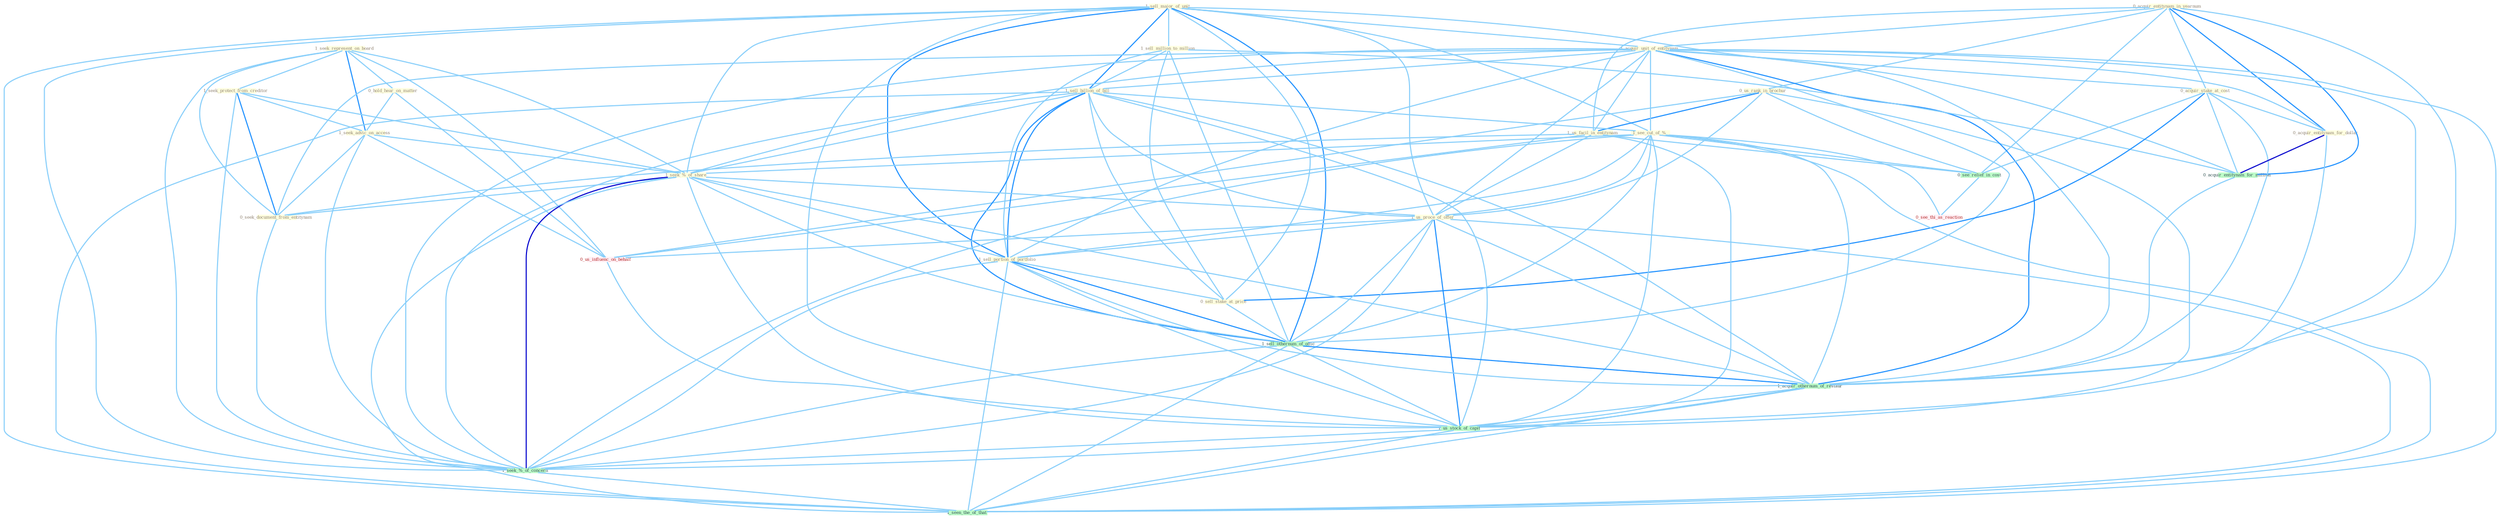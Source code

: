 Graph G{ 
    node
    [shape=polygon,style=filled,width=.5,height=.06,color="#BDFCC9",fixedsize=true,fontsize=4,
    fontcolor="#2f4f4f"];
    {node
    [color="#ffffe0", fontcolor="#8b7d6b"] "1_seek_represent_on_board " "0_acquir_entitynam_in_yearnum " "1_seek_protect_from_creditor " "1_sell_major_of_unit " "0_us_rank_in_brochur " "1_acquir_unit_of_entitynam " "0_hold_hear_on_matter " "1_sell_million_to_million " "1_sell_billion_of_bill " "0_acquir_stake_at_cost " "1_see_cut_of_% " "1_seek_advic_on_access " "1_seek_%_of_share " "0_acquir_entitynam_for_dollar " "1_us_facil_in_entitynam " "1_us_proce_of_offer " "1_sell_portion_of_portfolio " "0_seek_document_from_entitynam " "0_sell_stake_at_price "}
{node [color="#fff0f5", fontcolor="#b22222"] "0_us_influenc_on_behalf " "0_see_thi_as_reaction "}
edge [color="#B0E2FF"];

	"1_seek_represent_on_board " -- "1_seek_protect_from_creditor " [w="1", color="#87cefa" ];
	"1_seek_represent_on_board " -- "0_hold_hear_on_matter " [w="1", color="#87cefa" ];
	"1_seek_represent_on_board " -- "1_seek_advic_on_access " [w="2", color="#1e90ff" , len=0.8];
	"1_seek_represent_on_board " -- "1_seek_%_of_share " [w="1", color="#87cefa" ];
	"1_seek_represent_on_board " -- "0_seek_document_from_entitynam " [w="1", color="#87cefa" ];
	"1_seek_represent_on_board " -- "0_us_influenc_on_behalf " [w="1", color="#87cefa" ];
	"1_seek_represent_on_board " -- "1_seek_%_of_concern " [w="1", color="#87cefa" ];
	"0_acquir_entitynam_in_yearnum " -- "0_us_rank_in_brochur " [w="1", color="#87cefa" ];
	"0_acquir_entitynam_in_yearnum " -- "1_acquir_unit_of_entitynam " [w="1", color="#87cefa" ];
	"0_acquir_entitynam_in_yearnum " -- "0_acquir_stake_at_cost " [w="1", color="#87cefa" ];
	"0_acquir_entitynam_in_yearnum " -- "0_acquir_entitynam_for_dollar " [w="2", color="#1e90ff" , len=0.8];
	"0_acquir_entitynam_in_yearnum " -- "1_us_facil_in_entitynam " [w="1", color="#87cefa" ];
	"0_acquir_entitynam_in_yearnum " -- "0_acquir_entitynam_for_million " [w="2", color="#1e90ff" , len=0.8];
	"0_acquir_entitynam_in_yearnum " -- "0_see_relief_in_cost " [w="1", color="#87cefa" ];
	"0_acquir_entitynam_in_yearnum " -- "1_acquir_othernum_of_restaur " [w="1", color="#87cefa" ];
	"1_seek_protect_from_creditor " -- "1_seek_advic_on_access " [w="1", color="#87cefa" ];
	"1_seek_protect_from_creditor " -- "1_seek_%_of_share " [w="1", color="#87cefa" ];
	"1_seek_protect_from_creditor " -- "0_seek_document_from_entitynam " [w="2", color="#1e90ff" , len=0.8];
	"1_seek_protect_from_creditor " -- "1_seek_%_of_concern " [w="1", color="#87cefa" ];
	"1_sell_major_of_unit " -- "1_acquir_unit_of_entitynam " [w="1", color="#87cefa" ];
	"1_sell_major_of_unit " -- "1_sell_million_to_million " [w="1", color="#87cefa" ];
	"1_sell_major_of_unit " -- "1_sell_billion_of_bill " [w="2", color="#1e90ff" , len=0.8];
	"1_sell_major_of_unit " -- "1_see_cut_of_% " [w="1", color="#87cefa" ];
	"1_sell_major_of_unit " -- "1_seek_%_of_share " [w="1", color="#87cefa" ];
	"1_sell_major_of_unit " -- "1_us_proce_of_offer " [w="1", color="#87cefa" ];
	"1_sell_major_of_unit " -- "1_sell_portion_of_portfolio " [w="2", color="#1e90ff" , len=0.8];
	"1_sell_major_of_unit " -- "0_sell_stake_at_price " [w="1", color="#87cefa" ];
	"1_sell_major_of_unit " -- "1_sell_othernum_of_offic " [w="2", color="#1e90ff" , len=0.8];
	"1_sell_major_of_unit " -- "1_acquir_othernum_of_restaur " [w="1", color="#87cefa" ];
	"1_sell_major_of_unit " -- "1_us_stock_of_capit " [w="1", color="#87cefa" ];
	"1_sell_major_of_unit " -- "1_seek_%_of_concern " [w="1", color="#87cefa" ];
	"1_sell_major_of_unit " -- "1_seen_the_of_that " [w="1", color="#87cefa" ];
	"0_us_rank_in_brochur " -- "1_us_facil_in_entitynam " [w="2", color="#1e90ff" , len=0.8];
	"0_us_rank_in_brochur " -- "1_us_proce_of_offer " [w="1", color="#87cefa" ];
	"0_us_rank_in_brochur " -- "0_us_influenc_on_behalf " [w="1", color="#87cefa" ];
	"0_us_rank_in_brochur " -- "0_see_relief_in_cost " [w="1", color="#87cefa" ];
	"0_us_rank_in_brochur " -- "1_us_stock_of_capit " [w="1", color="#87cefa" ];
	"1_acquir_unit_of_entitynam " -- "1_sell_billion_of_bill " [w="1", color="#87cefa" ];
	"1_acquir_unit_of_entitynam " -- "0_acquir_stake_at_cost " [w="1", color="#87cefa" ];
	"1_acquir_unit_of_entitynam " -- "1_see_cut_of_% " [w="1", color="#87cefa" ];
	"1_acquir_unit_of_entitynam " -- "1_seek_%_of_share " [w="1", color="#87cefa" ];
	"1_acquir_unit_of_entitynam " -- "0_acquir_entitynam_for_dollar " [w="1", color="#87cefa" ];
	"1_acquir_unit_of_entitynam " -- "1_us_facil_in_entitynam " [w="1", color="#87cefa" ];
	"1_acquir_unit_of_entitynam " -- "1_us_proce_of_offer " [w="1", color="#87cefa" ];
	"1_acquir_unit_of_entitynam " -- "1_sell_portion_of_portfolio " [w="1", color="#87cefa" ];
	"1_acquir_unit_of_entitynam " -- "0_seek_document_from_entitynam " [w="1", color="#87cefa" ];
	"1_acquir_unit_of_entitynam " -- "0_acquir_entitynam_for_million " [w="1", color="#87cefa" ];
	"1_acquir_unit_of_entitynam " -- "1_sell_othernum_of_offic " [w="1", color="#87cefa" ];
	"1_acquir_unit_of_entitynam " -- "1_acquir_othernum_of_restaur " [w="2", color="#1e90ff" , len=0.8];
	"1_acquir_unit_of_entitynam " -- "1_us_stock_of_capit " [w="1", color="#87cefa" ];
	"1_acquir_unit_of_entitynam " -- "1_seek_%_of_concern " [w="1", color="#87cefa" ];
	"1_acquir_unit_of_entitynam " -- "1_seen_the_of_that " [w="1", color="#87cefa" ];
	"0_hold_hear_on_matter " -- "1_seek_advic_on_access " [w="1", color="#87cefa" ];
	"0_hold_hear_on_matter " -- "0_us_influenc_on_behalf " [w="1", color="#87cefa" ];
	"1_sell_million_to_million " -- "1_sell_billion_of_bill " [w="1", color="#87cefa" ];
	"1_sell_million_to_million " -- "1_sell_portion_of_portfolio " [w="1", color="#87cefa" ];
	"1_sell_million_to_million " -- "0_sell_stake_at_price " [w="1", color="#87cefa" ];
	"1_sell_million_to_million " -- "0_acquir_entitynam_for_million " [w="1", color="#87cefa" ];
	"1_sell_million_to_million " -- "1_sell_othernum_of_offic " [w="1", color="#87cefa" ];
	"1_sell_billion_of_bill " -- "1_see_cut_of_% " [w="1", color="#87cefa" ];
	"1_sell_billion_of_bill " -- "1_seek_%_of_share " [w="1", color="#87cefa" ];
	"1_sell_billion_of_bill " -- "1_us_proce_of_offer " [w="1", color="#87cefa" ];
	"1_sell_billion_of_bill " -- "1_sell_portion_of_portfolio " [w="2", color="#1e90ff" , len=0.8];
	"1_sell_billion_of_bill " -- "0_sell_stake_at_price " [w="1", color="#87cefa" ];
	"1_sell_billion_of_bill " -- "1_sell_othernum_of_offic " [w="2", color="#1e90ff" , len=0.8];
	"1_sell_billion_of_bill " -- "1_acquir_othernum_of_restaur " [w="1", color="#87cefa" ];
	"1_sell_billion_of_bill " -- "1_us_stock_of_capit " [w="1", color="#87cefa" ];
	"1_sell_billion_of_bill " -- "1_seek_%_of_concern " [w="1", color="#87cefa" ];
	"1_sell_billion_of_bill " -- "1_seen_the_of_that " [w="1", color="#87cefa" ];
	"0_acquir_stake_at_cost " -- "0_acquir_entitynam_for_dollar " [w="1", color="#87cefa" ];
	"0_acquir_stake_at_cost " -- "0_sell_stake_at_price " [w="2", color="#1e90ff" , len=0.8];
	"0_acquir_stake_at_cost " -- "0_acquir_entitynam_for_million " [w="1", color="#87cefa" ];
	"0_acquir_stake_at_cost " -- "0_see_relief_in_cost " [w="1", color="#87cefa" ];
	"0_acquir_stake_at_cost " -- "1_acquir_othernum_of_restaur " [w="1", color="#87cefa" ];
	"1_see_cut_of_% " -- "1_seek_%_of_share " [w="1", color="#87cefa" ];
	"1_see_cut_of_% " -- "1_us_proce_of_offer " [w="1", color="#87cefa" ];
	"1_see_cut_of_% " -- "1_sell_portion_of_portfolio " [w="1", color="#87cefa" ];
	"1_see_cut_of_% " -- "1_sell_othernum_of_offic " [w="1", color="#87cefa" ];
	"1_see_cut_of_% " -- "0_see_relief_in_cost " [w="1", color="#87cefa" ];
	"1_see_cut_of_% " -- "0_see_thi_as_reaction " [w="1", color="#87cefa" ];
	"1_see_cut_of_% " -- "1_acquir_othernum_of_restaur " [w="1", color="#87cefa" ];
	"1_see_cut_of_% " -- "1_us_stock_of_capit " [w="1", color="#87cefa" ];
	"1_see_cut_of_% " -- "1_seek_%_of_concern " [w="1", color="#87cefa" ];
	"1_see_cut_of_% " -- "1_seen_the_of_that " [w="1", color="#87cefa" ];
	"1_seek_advic_on_access " -- "1_seek_%_of_share " [w="1", color="#87cefa" ];
	"1_seek_advic_on_access " -- "0_seek_document_from_entitynam " [w="1", color="#87cefa" ];
	"1_seek_advic_on_access " -- "0_us_influenc_on_behalf " [w="1", color="#87cefa" ];
	"1_seek_advic_on_access " -- "1_seek_%_of_concern " [w="1", color="#87cefa" ];
	"1_seek_%_of_share " -- "1_us_proce_of_offer " [w="1", color="#87cefa" ];
	"1_seek_%_of_share " -- "1_sell_portion_of_portfolio " [w="1", color="#87cefa" ];
	"1_seek_%_of_share " -- "0_seek_document_from_entitynam " [w="1", color="#87cefa" ];
	"1_seek_%_of_share " -- "1_sell_othernum_of_offic " [w="1", color="#87cefa" ];
	"1_seek_%_of_share " -- "1_acquir_othernum_of_restaur " [w="1", color="#87cefa" ];
	"1_seek_%_of_share " -- "1_us_stock_of_capit " [w="1", color="#87cefa" ];
	"1_seek_%_of_share " -- "1_seek_%_of_concern " [w="3", color="#0000cd" , len=0.6];
	"1_seek_%_of_share " -- "1_seen_the_of_that " [w="1", color="#87cefa" ];
	"0_acquir_entitynam_for_dollar " -- "0_acquir_entitynam_for_million " [w="3", color="#0000cd" , len=0.6];
	"0_acquir_entitynam_for_dollar " -- "1_acquir_othernum_of_restaur " [w="1", color="#87cefa" ];
	"1_us_facil_in_entitynam " -- "1_us_proce_of_offer " [w="1", color="#87cefa" ];
	"1_us_facil_in_entitynam " -- "0_seek_document_from_entitynam " [w="1", color="#87cefa" ];
	"1_us_facil_in_entitynam " -- "0_us_influenc_on_behalf " [w="1", color="#87cefa" ];
	"1_us_facil_in_entitynam " -- "0_see_relief_in_cost " [w="1", color="#87cefa" ];
	"1_us_facil_in_entitynam " -- "1_us_stock_of_capit " [w="1", color="#87cefa" ];
	"1_us_proce_of_offer " -- "1_sell_portion_of_portfolio " [w="1", color="#87cefa" ];
	"1_us_proce_of_offer " -- "1_sell_othernum_of_offic " [w="1", color="#87cefa" ];
	"1_us_proce_of_offer " -- "0_us_influenc_on_behalf " [w="1", color="#87cefa" ];
	"1_us_proce_of_offer " -- "1_acquir_othernum_of_restaur " [w="1", color="#87cefa" ];
	"1_us_proce_of_offer " -- "1_us_stock_of_capit " [w="2", color="#1e90ff" , len=0.8];
	"1_us_proce_of_offer " -- "1_seek_%_of_concern " [w="1", color="#87cefa" ];
	"1_us_proce_of_offer " -- "1_seen_the_of_that " [w="1", color="#87cefa" ];
	"1_sell_portion_of_portfolio " -- "0_sell_stake_at_price " [w="1", color="#87cefa" ];
	"1_sell_portion_of_portfolio " -- "1_sell_othernum_of_offic " [w="2", color="#1e90ff" , len=0.8];
	"1_sell_portion_of_portfolio " -- "1_acquir_othernum_of_restaur " [w="1", color="#87cefa" ];
	"1_sell_portion_of_portfolio " -- "1_us_stock_of_capit " [w="1", color="#87cefa" ];
	"1_sell_portion_of_portfolio " -- "1_seek_%_of_concern " [w="1", color="#87cefa" ];
	"1_sell_portion_of_portfolio " -- "1_seen_the_of_that " [w="1", color="#87cefa" ];
	"0_seek_document_from_entitynam " -- "1_seek_%_of_concern " [w="1", color="#87cefa" ];
	"0_sell_stake_at_price " -- "1_sell_othernum_of_offic " [w="1", color="#87cefa" ];
	"0_acquir_entitynam_for_million " -- "1_acquir_othernum_of_restaur " [w="1", color="#87cefa" ];
	"1_sell_othernum_of_offic " -- "1_acquir_othernum_of_restaur " [w="2", color="#1e90ff" , len=0.8];
	"1_sell_othernum_of_offic " -- "1_us_stock_of_capit " [w="1", color="#87cefa" ];
	"1_sell_othernum_of_offic " -- "1_seek_%_of_concern " [w="1", color="#87cefa" ];
	"1_sell_othernum_of_offic " -- "1_seen_the_of_that " [w="1", color="#87cefa" ];
	"0_us_influenc_on_behalf " -- "1_us_stock_of_capit " [w="1", color="#87cefa" ];
	"0_see_relief_in_cost " -- "0_see_thi_as_reaction " [w="1", color="#87cefa" ];
	"1_acquir_othernum_of_restaur " -- "1_us_stock_of_capit " [w="1", color="#87cefa" ];
	"1_acquir_othernum_of_restaur " -- "1_seek_%_of_concern " [w="1", color="#87cefa" ];
	"1_acquir_othernum_of_restaur " -- "1_seen_the_of_that " [w="1", color="#87cefa" ];
	"1_us_stock_of_capit " -- "1_seek_%_of_concern " [w="1", color="#87cefa" ];
	"1_us_stock_of_capit " -- "1_seen_the_of_that " [w="1", color="#87cefa" ];
	"1_seek_%_of_concern " -- "1_seen_the_of_that " [w="1", color="#87cefa" ];
}